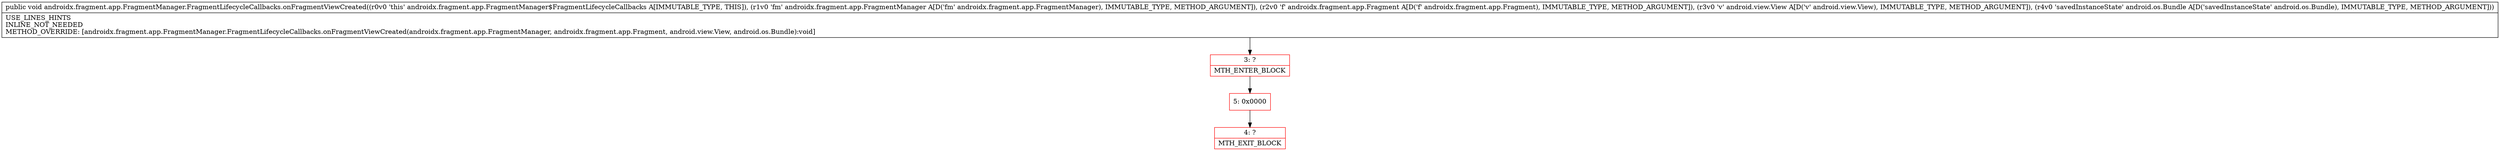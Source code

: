 digraph "CFG forandroidx.fragment.app.FragmentManager.FragmentLifecycleCallbacks.onFragmentViewCreated(Landroidx\/fragment\/app\/FragmentManager;Landroidx\/fragment\/app\/Fragment;Landroid\/view\/View;Landroid\/os\/Bundle;)V" {
subgraph cluster_Region_1449227053 {
label = "R(0)";
node [shape=record,color=blue];
}
Node_3 [shape=record,color=red,label="{3\:\ ?|MTH_ENTER_BLOCK\l}"];
Node_5 [shape=record,color=red,label="{5\:\ 0x0000}"];
Node_4 [shape=record,color=red,label="{4\:\ ?|MTH_EXIT_BLOCK\l}"];
MethodNode[shape=record,label="{public void androidx.fragment.app.FragmentManager.FragmentLifecycleCallbacks.onFragmentViewCreated((r0v0 'this' androidx.fragment.app.FragmentManager$FragmentLifecycleCallbacks A[IMMUTABLE_TYPE, THIS]), (r1v0 'fm' androidx.fragment.app.FragmentManager A[D('fm' androidx.fragment.app.FragmentManager), IMMUTABLE_TYPE, METHOD_ARGUMENT]), (r2v0 'f' androidx.fragment.app.Fragment A[D('f' androidx.fragment.app.Fragment), IMMUTABLE_TYPE, METHOD_ARGUMENT]), (r3v0 'v' android.view.View A[D('v' android.view.View), IMMUTABLE_TYPE, METHOD_ARGUMENT]), (r4v0 'savedInstanceState' android.os.Bundle A[D('savedInstanceState' android.os.Bundle), IMMUTABLE_TYPE, METHOD_ARGUMENT]))  | USE_LINES_HINTS\lINLINE_NOT_NEEDED\lMETHOD_OVERRIDE: [androidx.fragment.app.FragmentManager.FragmentLifecycleCallbacks.onFragmentViewCreated(androidx.fragment.app.FragmentManager, androidx.fragment.app.Fragment, android.view.View, android.os.Bundle):void]\l}"];
MethodNode -> Node_3;Node_3 -> Node_5;
Node_5 -> Node_4;
}

